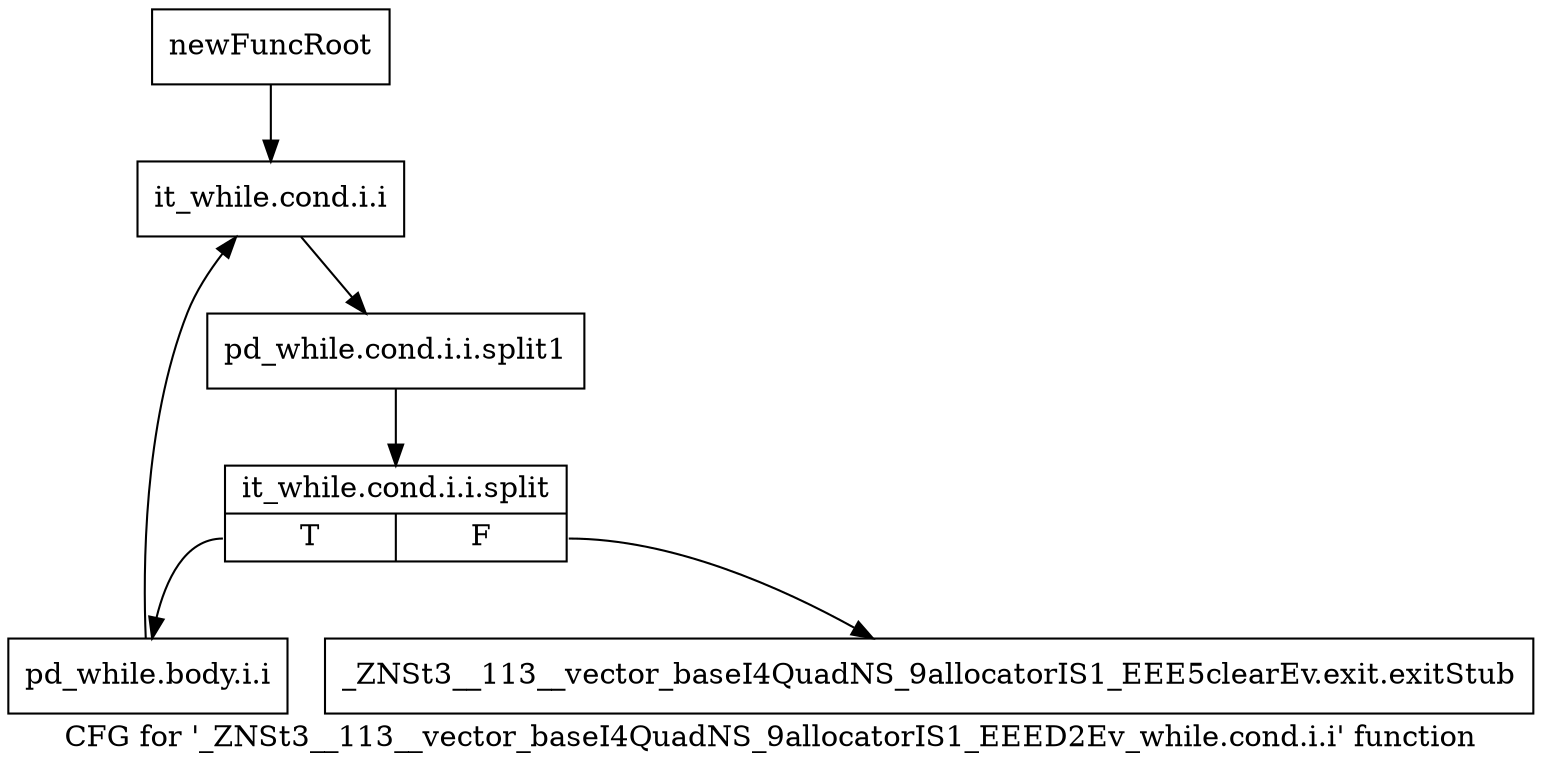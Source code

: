 digraph "CFG for '_ZNSt3__113__vector_baseI4QuadNS_9allocatorIS1_EEED2Ev_while.cond.i.i' function" {
	label="CFG for '_ZNSt3__113__vector_baseI4QuadNS_9allocatorIS1_EEED2Ev_while.cond.i.i' function";

	Node0x98c5420 [shape=record,label="{newFuncRoot}"];
	Node0x98c5420 -> Node0x98c54c0;
	Node0x98c5470 [shape=record,label="{_ZNSt3__113__vector_baseI4QuadNS_9allocatorIS1_EEE5clearEv.exit.exitStub}"];
	Node0x98c54c0 [shape=record,label="{it_while.cond.i.i}"];
	Node0x98c54c0 -> Node0xbc923c0;
	Node0xbc923c0 [shape=record,label="{pd_while.cond.i.i.split1}"];
	Node0xbc923c0 -> Node0xbad39c0;
	Node0xbad39c0 [shape=record,label="{it_while.cond.i.i.split|{<s0>T|<s1>F}}"];
	Node0xbad39c0:s0 -> Node0x98c5510;
	Node0xbad39c0:s1 -> Node0x98c5470;
	Node0x98c5510 [shape=record,label="{pd_while.body.i.i}"];
	Node0x98c5510 -> Node0x98c54c0;
}
